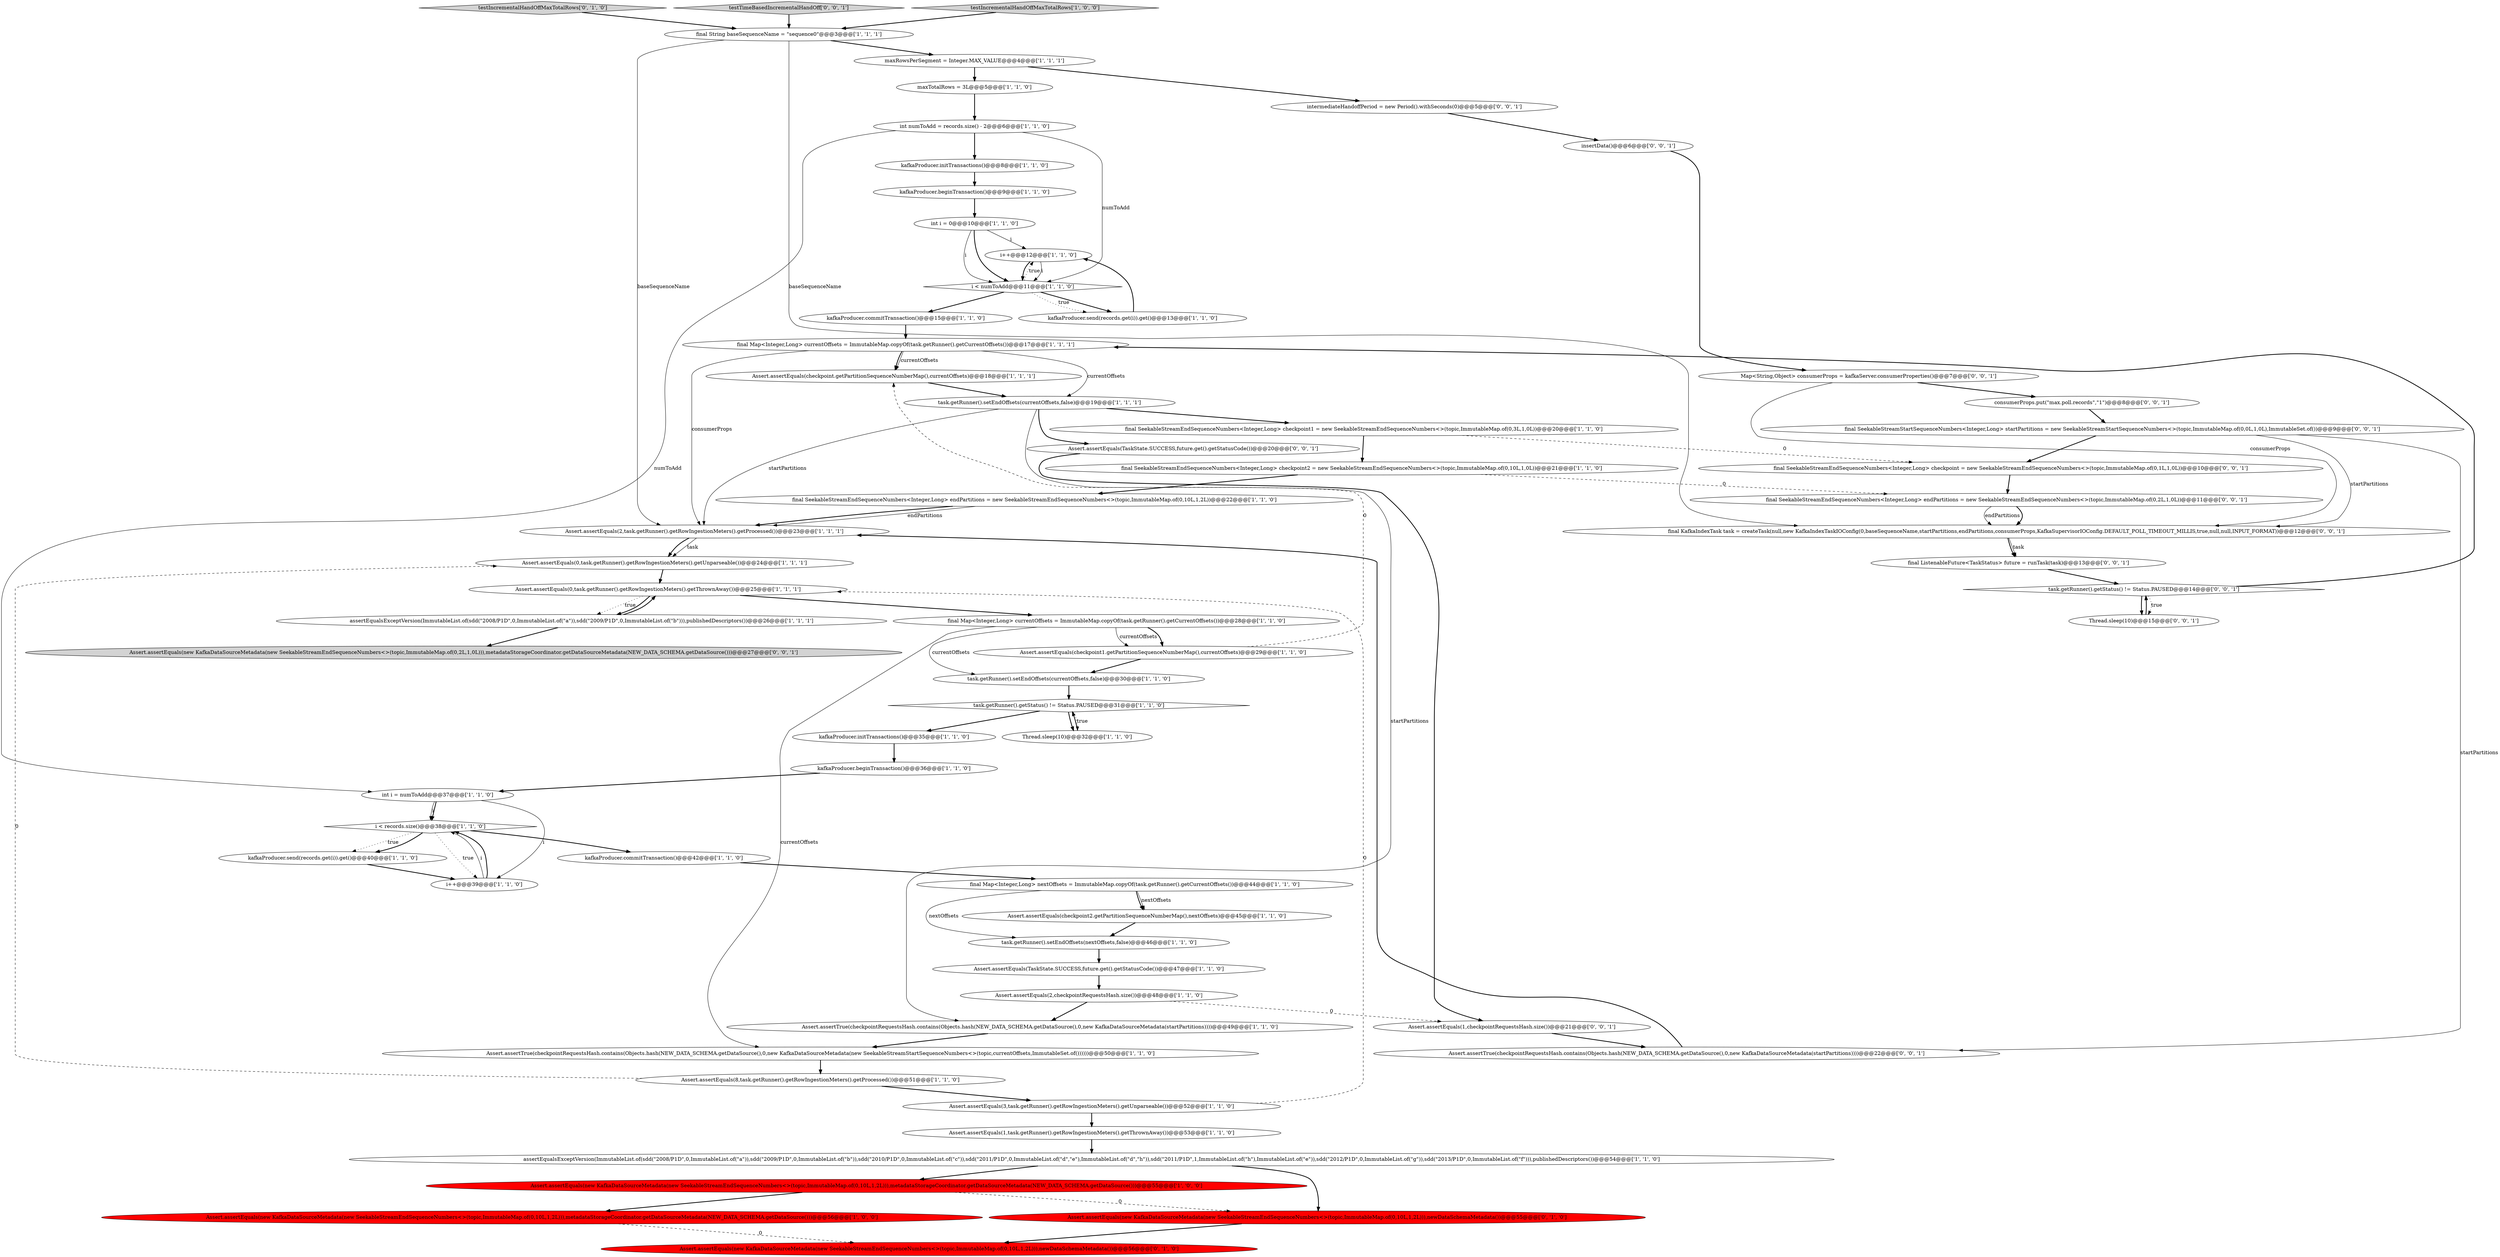 digraph {
26 [style = filled, label = "final Map<Integer,Long> currentOffsets = ImmutableMap.copyOf(task.getRunner().getCurrentOffsets())@@@17@@@['1', '1', '1']", fillcolor = white, shape = ellipse image = "AAA0AAABBB1BBB"];
45 [style = filled, label = "kafkaProducer.commitTransaction()@@@42@@@['1', '1', '0']", fillcolor = white, shape = ellipse image = "AAA0AAABBB1BBB"];
44 [style = filled, label = "Assert.assertEquals(8,task.getRunner().getRowIngestionMeters().getProcessed())@@@51@@@['1', '1', '0']", fillcolor = white, shape = ellipse image = "AAA0AAABBB1BBB"];
30 [style = filled, label = "final SeekableStreamEndSequenceNumbers<Integer,Long> checkpoint1 = new SeekableStreamEndSequenceNumbers<>(topic,ImmutableMap.of(0,3L,1,0L))@@@20@@@['1', '1', '0']", fillcolor = white, shape = ellipse image = "AAA0AAABBB1BBB"];
48 [style = filled, label = "testIncrementalHandOffMaxTotalRows['0', '1', '0']", fillcolor = lightgray, shape = diamond image = "AAA0AAABBB2BBB"];
50 [style = filled, label = "final SeekableStreamStartSequenceNumbers<Integer,Long> startPartitions = new SeekableStreamStartSequenceNumbers<>(topic,ImmutableMap.of(0,0L,1,0L),ImmutableSet.of())@@@9@@@['0', '0', '1']", fillcolor = white, shape = ellipse image = "AAA0AAABBB3BBB"];
52 [style = filled, label = "consumerProps.put(\"max.poll.records\",\"1\")@@@8@@@['0', '0', '1']", fillcolor = white, shape = ellipse image = "AAA0AAABBB3BBB"];
2 [style = filled, label = "Thread.sleep(10)@@@32@@@['1', '1', '0']", fillcolor = white, shape = ellipse image = "AAA0AAABBB1BBB"];
16 [style = filled, label = "final SeekableStreamEndSequenceNumbers<Integer,Long> endPartitions = new SeekableStreamEndSequenceNumbers<>(topic,ImmutableMap.of(0,10L,1,2L))@@@22@@@['1', '1', '0']", fillcolor = white, shape = ellipse image = "AAA0AAABBB1BBB"];
24 [style = filled, label = "Assert.assertEquals(checkpoint.getPartitionSequenceNumberMap(),currentOffsets)@@@18@@@['1', '1', '1']", fillcolor = white, shape = ellipse image = "AAA0AAABBB1BBB"];
28 [style = filled, label = "kafkaProducer.beginTransaction()@@@36@@@['1', '1', '0']", fillcolor = white, shape = ellipse image = "AAA0AAABBB1BBB"];
4 [style = filled, label = "i < records.size()@@@38@@@['1', '1', '0']", fillcolor = white, shape = diamond image = "AAA0AAABBB1BBB"];
59 [style = filled, label = "Assert.assertEquals(1,checkpointRequestsHash.size())@@@21@@@['0', '0', '1']", fillcolor = white, shape = ellipse image = "AAA0AAABBB3BBB"];
38 [style = filled, label = "kafkaProducer.initTransactions()@@@8@@@['1', '1', '0']", fillcolor = white, shape = ellipse image = "AAA0AAABBB1BBB"];
42 [style = filled, label = "assertEqualsExceptVersion(ImmutableList.of(sdd(\"2008/P1D\",0,ImmutableList.of(\"a\")),sdd(\"2009/P1D\",0,ImmutableList.of(\"b\"))),publishedDescriptors())@@@26@@@['1', '1', '1']", fillcolor = white, shape = ellipse image = "AAA0AAABBB1BBB"];
61 [style = filled, label = "Assert.assertEquals(new KafkaDataSourceMetadata(new SeekableStreamEndSequenceNumbers<>(topic,ImmutableMap.of(0,2L,1,0L))),metadataStorageCoordinator.getDataSourceMetadata(NEW_DATA_SCHEMA.getDataSource()))@@@27@@@['0', '0', '1']", fillcolor = lightgray, shape = ellipse image = "AAA0AAABBB3BBB"];
53 [style = filled, label = "final SeekableStreamEndSequenceNumbers<Integer,Long> checkpoint = new SeekableStreamEndSequenceNumbers<>(topic,ImmutableMap.of(0,1L,1,0L))@@@10@@@['0', '0', '1']", fillcolor = white, shape = ellipse image = "AAA0AAABBB3BBB"];
10 [style = filled, label = "int i = 0@@@10@@@['1', '1', '0']", fillcolor = white, shape = ellipse image = "AAA0AAABBB1BBB"];
35 [style = filled, label = "kafkaProducer.send(records.get(i)).get()@@@40@@@['1', '1', '0']", fillcolor = white, shape = ellipse image = "AAA0AAABBB1BBB"];
22 [style = filled, label = "kafkaProducer.send(records.get(i)).get()@@@13@@@['1', '1', '0']", fillcolor = white, shape = ellipse image = "AAA0AAABBB1BBB"];
5 [style = filled, label = "final Map<Integer,Long> nextOffsets = ImmutableMap.copyOf(task.getRunner().getCurrentOffsets())@@@44@@@['1', '1', '0']", fillcolor = white, shape = ellipse image = "AAA0AAABBB1BBB"];
37 [style = filled, label = "Assert.assertEquals(0,task.getRunner().getRowIngestionMeters().getThrownAway())@@@25@@@['1', '1', '1']", fillcolor = white, shape = ellipse image = "AAA0AAABBB1BBB"];
46 [style = filled, label = "Assert.assertTrue(checkpointRequestsHash.contains(Objects.hash(NEW_DATA_SCHEMA.getDataSource(),0,new KafkaDataSourceMetadata(new SeekableStreamStartSequenceNumbers<>(topic,currentOffsets,ImmutableSet.of())))))@@@50@@@['1', '1', '0']", fillcolor = white, shape = ellipse image = "AAA0AAABBB1BBB"];
55 [style = filled, label = "Assert.assertEquals(TaskState.SUCCESS,future.get().getStatusCode())@@@20@@@['0', '0', '1']", fillcolor = white, shape = ellipse image = "AAA0AAABBB3BBB"];
63 [style = filled, label = "Map<String,Object> consumerProps = kafkaServer.consumerProperties()@@@7@@@['0', '0', '1']", fillcolor = white, shape = ellipse image = "AAA0AAABBB3BBB"];
9 [style = filled, label = "Assert.assertEquals(new KafkaDataSourceMetadata(new SeekableStreamEndSequenceNumbers<>(topic,ImmutableMap.of(0,10L,1,2L))),metadataStorageCoordinator.getDataSourceMetadata(NEW_DATA_SCHEMA.getDataSource()))@@@55@@@['1', '0', '0']", fillcolor = red, shape = ellipse image = "AAA1AAABBB1BBB"];
0 [style = filled, label = "i++@@@12@@@['1', '1', '0']", fillcolor = white, shape = ellipse image = "AAA0AAABBB1BBB"];
20 [style = filled, label = "kafkaProducer.beginTransaction()@@@9@@@['1', '1', '0']", fillcolor = white, shape = ellipse image = "AAA0AAABBB1BBB"];
31 [style = filled, label = "Assert.assertEquals(new KafkaDataSourceMetadata(new SeekableStreamEndSequenceNumbers<>(topic,ImmutableMap.of(0,10L,1,2L))),metadataStorageCoordinator.getDataSourceMetadata(NEW_DATA_SCHEMA.getDataSource()))@@@56@@@['1', '0', '0']", fillcolor = red, shape = ellipse image = "AAA1AAABBB1BBB"];
60 [style = filled, label = "task.getRunner().getStatus() != Status.PAUSED@@@14@@@['0', '0', '1']", fillcolor = white, shape = diamond image = "AAA0AAABBB3BBB"];
19 [style = filled, label = "Assert.assertEquals(checkpoint2.getPartitionSequenceNumberMap(),nextOffsets)@@@45@@@['1', '1', '0']", fillcolor = white, shape = ellipse image = "AAA0AAABBB1BBB"];
27 [style = filled, label = "kafkaProducer.initTransactions()@@@35@@@['1', '1', '0']", fillcolor = white, shape = ellipse image = "AAA0AAABBB1BBB"];
62 [style = filled, label = "final KafkaIndexTask task = createTask(null,new KafkaIndexTaskIOConfig(0,baseSequenceName,startPartitions,endPartitions,consumerProps,KafkaSupervisorIOConfig.DEFAULT_POLL_TIMEOUT_MILLIS,true,null,null,INPUT_FORMAT))@@@12@@@['0', '0', '1']", fillcolor = white, shape = ellipse image = "AAA0AAABBB3BBB"];
64 [style = filled, label = "Thread.sleep(10)@@@15@@@['0', '0', '1']", fillcolor = white, shape = ellipse image = "AAA0AAABBB3BBB"];
6 [style = filled, label = "i < numToAdd@@@11@@@['1', '1', '0']", fillcolor = white, shape = diamond image = "AAA0AAABBB1BBB"];
29 [style = filled, label = "Assert.assertEquals(0,task.getRunner().getRowIngestionMeters().getUnparseable())@@@24@@@['1', '1', '1']", fillcolor = white, shape = ellipse image = "AAA0AAABBB1BBB"];
49 [style = filled, label = "Assert.assertEquals(new KafkaDataSourceMetadata(new SeekableStreamEndSequenceNumbers<>(topic,ImmutableMap.of(0,10L,1,2L))),newDataSchemaMetadata())@@@56@@@['0', '1', '0']", fillcolor = red, shape = ellipse image = "AAA1AAABBB2BBB"];
14 [style = filled, label = "Assert.assertTrue(checkpointRequestsHash.contains(Objects.hash(NEW_DATA_SCHEMA.getDataSource(),0,new KafkaDataSourceMetadata(startPartitions))))@@@49@@@['1', '1', '0']", fillcolor = white, shape = ellipse image = "AAA0AAABBB1BBB"];
34 [style = filled, label = "int numToAdd = records.size() - 2@@@6@@@['1', '1', '0']", fillcolor = white, shape = ellipse image = "AAA0AAABBB1BBB"];
21 [style = filled, label = "kafkaProducer.commitTransaction()@@@15@@@['1', '1', '0']", fillcolor = white, shape = ellipse image = "AAA0AAABBB1BBB"];
17 [style = filled, label = "task.getRunner().setEndOffsets(currentOffsets,false)@@@30@@@['1', '1', '0']", fillcolor = white, shape = ellipse image = "AAA0AAABBB1BBB"];
3 [style = filled, label = "Assert.assertEquals(TaskState.SUCCESS,future.get().getStatusCode())@@@47@@@['1', '1', '0']", fillcolor = white, shape = ellipse image = "AAA0AAABBB1BBB"];
33 [style = filled, label = "Assert.assertEquals(1,task.getRunner().getRowIngestionMeters().getThrownAway())@@@53@@@['1', '1', '0']", fillcolor = white, shape = ellipse image = "AAA0AAABBB1BBB"];
57 [style = filled, label = "final ListenableFuture<TaskStatus> future = runTask(task)@@@13@@@['0', '0', '1']", fillcolor = white, shape = ellipse image = "AAA0AAABBB3BBB"];
51 [style = filled, label = "Assert.assertTrue(checkpointRequestsHash.contains(Objects.hash(NEW_DATA_SCHEMA.getDataSource(),0,new KafkaDataSourceMetadata(startPartitions))))@@@22@@@['0', '0', '1']", fillcolor = white, shape = ellipse image = "AAA0AAABBB3BBB"];
13 [style = filled, label = "i++@@@39@@@['1', '1', '0']", fillcolor = white, shape = ellipse image = "AAA0AAABBB1BBB"];
1 [style = filled, label = "int i = numToAdd@@@37@@@['1', '1', '0']", fillcolor = white, shape = ellipse image = "AAA0AAABBB1BBB"];
54 [style = filled, label = "intermediateHandoffPeriod = new Period().withSeconds(0)@@@5@@@['0', '0', '1']", fillcolor = white, shape = ellipse image = "AAA0AAABBB3BBB"];
15 [style = filled, label = "maxRowsPerSegment = Integer.MAX_VALUE@@@4@@@['1', '1', '1']", fillcolor = white, shape = ellipse image = "AAA0AAABBB1BBB"];
8 [style = filled, label = "task.getRunner().getStatus() != Status.PAUSED@@@31@@@['1', '1', '0']", fillcolor = white, shape = diamond image = "AAA0AAABBB1BBB"];
47 [style = filled, label = "Assert.assertEquals(new KafkaDataSourceMetadata(new SeekableStreamEndSequenceNumbers<>(topic,ImmutableMap.of(0,10L,1,2L))),newDataSchemaMetadata())@@@55@@@['0', '1', '0']", fillcolor = red, shape = ellipse image = "AAA1AAABBB2BBB"];
12 [style = filled, label = "Assert.assertEquals(checkpoint1.getPartitionSequenceNumberMap(),currentOffsets)@@@29@@@['1', '1', '0']", fillcolor = white, shape = ellipse image = "AAA0AAABBB1BBB"];
23 [style = filled, label = "task.getRunner().setEndOffsets(nextOffsets,false)@@@46@@@['1', '1', '0']", fillcolor = white, shape = ellipse image = "AAA0AAABBB1BBB"];
40 [style = filled, label = "task.getRunner().setEndOffsets(currentOffsets,false)@@@19@@@['1', '1', '1']", fillcolor = white, shape = ellipse image = "AAA0AAABBB1BBB"];
36 [style = filled, label = "Assert.assertEquals(3,task.getRunner().getRowIngestionMeters().getUnparseable())@@@52@@@['1', '1', '0']", fillcolor = white, shape = ellipse image = "AAA0AAABBB1BBB"];
65 [style = filled, label = "insertData()@@@6@@@['0', '0', '1']", fillcolor = white, shape = ellipse image = "AAA0AAABBB3BBB"];
39 [style = filled, label = "final Map<Integer,Long> currentOffsets = ImmutableMap.copyOf(task.getRunner().getCurrentOffsets())@@@28@@@['1', '1', '0']", fillcolor = white, shape = ellipse image = "AAA0AAABBB1BBB"];
58 [style = filled, label = "testTimeBasedIncrementalHandOff['0', '0', '1']", fillcolor = lightgray, shape = diamond image = "AAA0AAABBB3BBB"];
32 [style = filled, label = "final String baseSequenceName = \"sequence0\"@@@3@@@['1', '1', '1']", fillcolor = white, shape = ellipse image = "AAA0AAABBB1BBB"];
56 [style = filled, label = "final SeekableStreamEndSequenceNumbers<Integer,Long> endPartitions = new SeekableStreamEndSequenceNumbers<>(topic,ImmutableMap.of(0,2L,1,0L))@@@11@@@['0', '0', '1']", fillcolor = white, shape = ellipse image = "AAA0AAABBB3BBB"];
7 [style = filled, label = "testIncrementalHandOffMaxTotalRows['1', '0', '0']", fillcolor = lightgray, shape = diamond image = "AAA0AAABBB1BBB"];
25 [style = filled, label = "final SeekableStreamEndSequenceNumbers<Integer,Long> checkpoint2 = new SeekableStreamEndSequenceNumbers<>(topic,ImmutableMap.of(0,10L,1,0L))@@@21@@@['1', '1', '0']", fillcolor = white, shape = ellipse image = "AAA0AAABBB1BBB"];
43 [style = filled, label = "Assert.assertEquals(2,task.getRunner().getRowIngestionMeters().getProcessed())@@@23@@@['1', '1', '1']", fillcolor = white, shape = ellipse image = "AAA0AAABBB1BBB"];
18 [style = filled, label = "Assert.assertEquals(2,checkpointRequestsHash.size())@@@48@@@['1', '1', '0']", fillcolor = white, shape = ellipse image = "AAA0AAABBB1BBB"];
11 [style = filled, label = "maxTotalRows = 3L@@@5@@@['1', '1', '0']", fillcolor = white, shape = ellipse image = "AAA0AAABBB1BBB"];
41 [style = filled, label = "assertEqualsExceptVersion(ImmutableList.of(sdd(\"2008/P1D\",0,ImmutableList.of(\"a\")),sdd(\"2009/P1D\",0,ImmutableList.of(\"b\")),sdd(\"2010/P1D\",0,ImmutableList.of(\"c\")),sdd(\"2011/P1D\",0,ImmutableList.of(\"d\",\"e\"),ImmutableList.of(\"d\",\"h\")),sdd(\"2011/P1D\",1,ImmutableList.of(\"h\"),ImmutableList.of(\"e\")),sdd(\"2012/P1D\",0,ImmutableList.of(\"g\")),sdd(\"2013/P1D\",0,ImmutableList.of(\"f\"))),publishedDescriptors())@@@54@@@['1', '1', '0']", fillcolor = white, shape = ellipse image = "AAA0AAABBB1BBB"];
7->32 [style = bold, label=""];
25->56 [style = dashed, label="0"];
6->22 [style = bold, label=""];
58->32 [style = bold, label=""];
27->28 [style = bold, label=""];
40->55 [style = bold, label=""];
40->14 [style = solid, label="startPartitions"];
15->54 [style = bold, label=""];
59->51 [style = bold, label=""];
5->19 [style = solid, label="nextOffsets"];
41->9 [style = bold, label=""];
36->33 [style = bold, label=""];
54->65 [style = bold, label=""];
3->18 [style = bold, label=""];
47->49 [style = bold, label=""];
21->26 [style = bold, label=""];
26->43 [style = solid, label="consumerProps"];
22->0 [style = bold, label=""];
15->11 [style = bold, label=""];
12->24 [style = dashed, label="0"];
14->46 [style = bold, label=""];
39->12 [style = solid, label="currentOffsets"];
16->43 [style = bold, label=""];
43->29 [style = bold, label=""];
6->0 [style = dotted, label="true"];
8->27 [style = bold, label=""];
64->60 [style = bold, label=""];
1->13 [style = solid, label="i"];
26->24 [style = solid, label="currentOffsets"];
1->4 [style = bold, label=""];
60->64 [style = dotted, label="true"];
55->59 [style = bold, label=""];
60->64 [style = bold, label=""];
4->35 [style = dotted, label="true"];
56->62 [style = bold, label=""];
57->60 [style = bold, label=""];
33->41 [style = bold, label=""];
34->1 [style = solid, label="numToAdd"];
23->3 [style = bold, label=""];
24->40 [style = bold, label=""];
13->4 [style = solid, label="i"];
26->24 [style = bold, label=""];
32->43 [style = solid, label="baseSequenceName"];
10->6 [style = solid, label="i"];
4->45 [style = bold, label=""];
4->13 [style = dotted, label="true"];
50->62 [style = solid, label="startPartitions"];
26->40 [style = solid, label="currentOffsets"];
39->12 [style = bold, label=""];
44->29 [style = dashed, label="0"];
48->32 [style = bold, label=""];
53->56 [style = bold, label=""];
56->62 [style = solid, label="endPartitions"];
34->38 [style = bold, label=""];
0->6 [style = solid, label="i"];
31->49 [style = dashed, label="0"];
42->61 [style = bold, label=""];
46->44 [style = bold, label=""];
17->8 [style = bold, label=""];
38->20 [style = bold, label=""];
42->37 [style = bold, label=""];
6->21 [style = bold, label=""];
9->31 [style = bold, label=""];
8->2 [style = dotted, label="true"];
12->17 [style = bold, label=""];
62->57 [style = solid, label="task"];
10->0 [style = solid, label="i"];
16->43 [style = solid, label="endPartitions"];
39->17 [style = solid, label="currentOffsets"];
29->37 [style = bold, label=""];
1->4 [style = solid, label="i"];
6->22 [style = dotted, label="true"];
25->16 [style = bold, label=""];
10->6 [style = bold, label=""];
5->19 [style = bold, label=""];
39->46 [style = solid, label="currentOffsets"];
8->2 [style = bold, label=""];
36->37 [style = dashed, label="0"];
63->52 [style = bold, label=""];
43->29 [style = solid, label="task"];
51->43 [style = bold, label=""];
40->30 [style = bold, label=""];
52->50 [style = bold, label=""];
41->47 [style = bold, label=""];
37->42 [style = dotted, label="true"];
65->63 [style = bold, label=""];
37->39 [style = bold, label=""];
37->42 [style = bold, label=""];
5->23 [style = solid, label="nextOffsets"];
4->35 [style = bold, label=""];
32->62 [style = solid, label="baseSequenceName"];
44->36 [style = bold, label=""];
40->43 [style = solid, label="startPartitions"];
0->6 [style = bold, label=""];
60->26 [style = bold, label=""];
18->59 [style = dashed, label="0"];
63->62 [style = solid, label="consumerProps"];
30->25 [style = bold, label=""];
28->1 [style = bold, label=""];
62->57 [style = bold, label=""];
34->6 [style = solid, label="numToAdd"];
30->53 [style = dashed, label="0"];
20->10 [style = bold, label=""];
9->47 [style = dashed, label="0"];
11->34 [style = bold, label=""];
19->23 [style = bold, label=""];
32->15 [style = bold, label=""];
50->51 [style = solid, label="startPartitions"];
35->13 [style = bold, label=""];
18->14 [style = bold, label=""];
50->53 [style = bold, label=""];
13->4 [style = bold, label=""];
2->8 [style = bold, label=""];
45->5 [style = bold, label=""];
}
